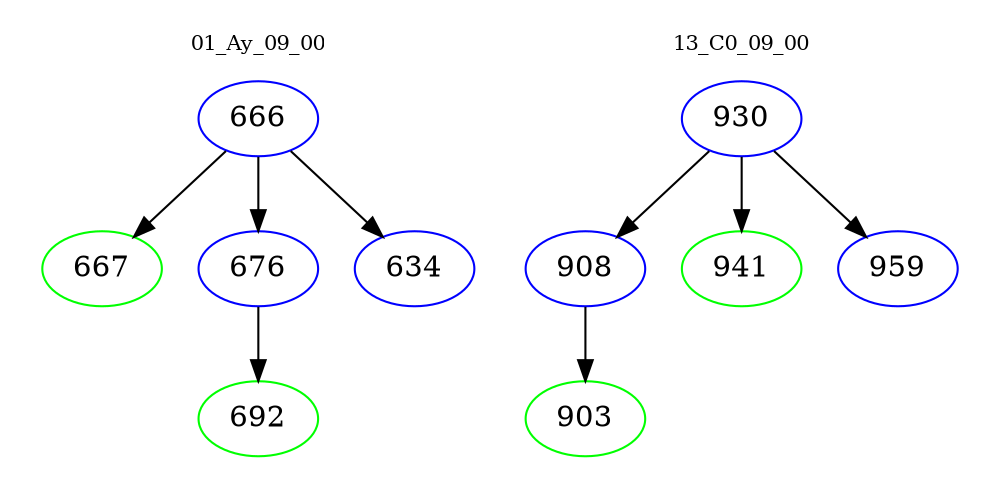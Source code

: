 digraph{
subgraph cluster_0 {
color = white
label = "01_Ay_09_00";
fontsize=10;
T0_666 [label="666", color="blue"]
T0_666 -> T0_667 [color="black"]
T0_667 [label="667", color="green"]
T0_666 -> T0_676 [color="black"]
T0_676 [label="676", color="blue"]
T0_676 -> T0_692 [color="black"]
T0_692 [label="692", color="green"]
T0_666 -> T0_634 [color="black"]
T0_634 [label="634", color="blue"]
}
subgraph cluster_1 {
color = white
label = "13_C0_09_00";
fontsize=10;
T1_930 [label="930", color="blue"]
T1_930 -> T1_908 [color="black"]
T1_908 [label="908", color="blue"]
T1_908 -> T1_903 [color="black"]
T1_903 [label="903", color="green"]
T1_930 -> T1_941 [color="black"]
T1_941 [label="941", color="green"]
T1_930 -> T1_959 [color="black"]
T1_959 [label="959", color="blue"]
}
}
